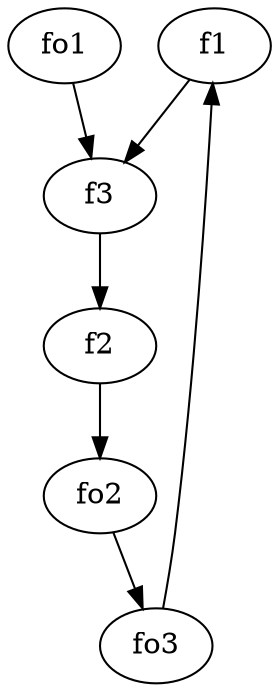 strict digraph  {
f1;
f2;
f3;
fo1;
fo2;
fo3;
f1 -> f3  [weight=2];
f2 -> fo2  [weight=2];
f3 -> f2  [weight=2];
fo1 -> f3  [weight=2];
fo2 -> fo3  [weight=2];
fo3 -> f1  [weight=2];
}
